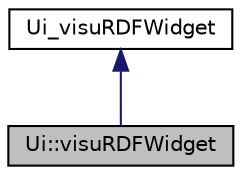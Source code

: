 digraph "Ui::visuRDFWidget"
{
  edge [fontname="Helvetica",fontsize="10",labelfontname="Helvetica",labelfontsize="10"];
  node [fontname="Helvetica",fontsize="10",shape=record];
  Node1 [label="Ui::visuRDFWidget",height=0.2,width=0.4,color="black", fillcolor="grey75", style="filled", fontcolor="black"];
  Node2 -> Node1 [dir="back",color="midnightblue",fontsize="10",style="solid",fontname="Helvetica"];
  Node2 [label="Ui_visuRDFWidget",height=0.2,width=0.4,color="black", fillcolor="white", style="filled",URL="$class_ui__visu_r_d_f_widget.html"];
}
